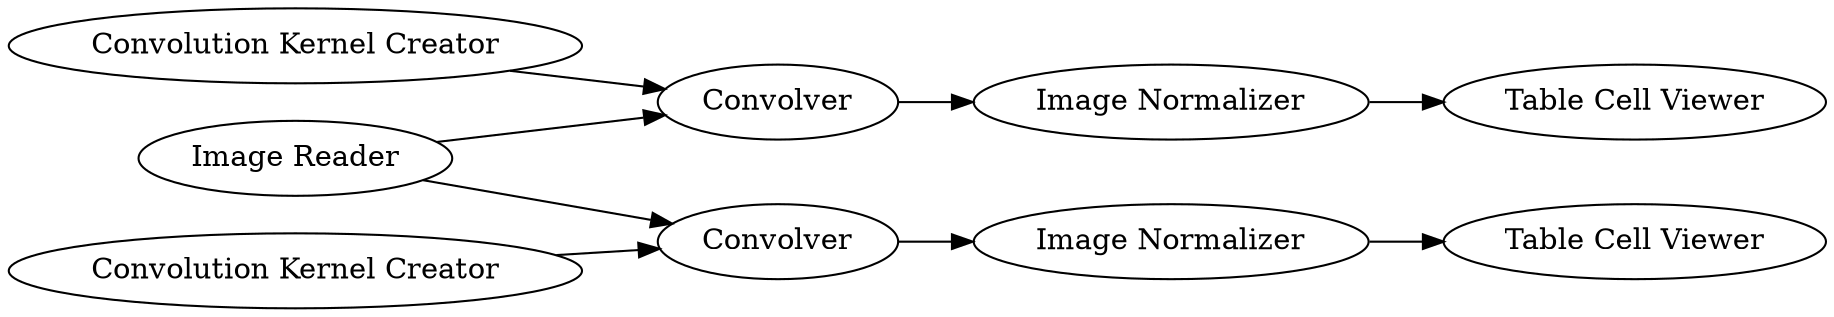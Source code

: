 digraph {
	13 [label="Convolution Kernel Creator"]
	14 [label=Convolver]
	16 [label="Table Cell Viewer"]
	17 [label="Image Normalizer"]
	18 [label="Convolution Kernel Creator"]
	19 [label=Convolver]
	20 [label="Image Normalizer"]
	21 [label="Table Cell Viewer"]
	22 [label="Image Reader"]
	13 -> 14
	14 -> 17
	17 -> 16
	18 -> 19
	19 -> 20
	20 -> 21
	22 -> 19
	22 -> 14
	rankdir=LR
}
